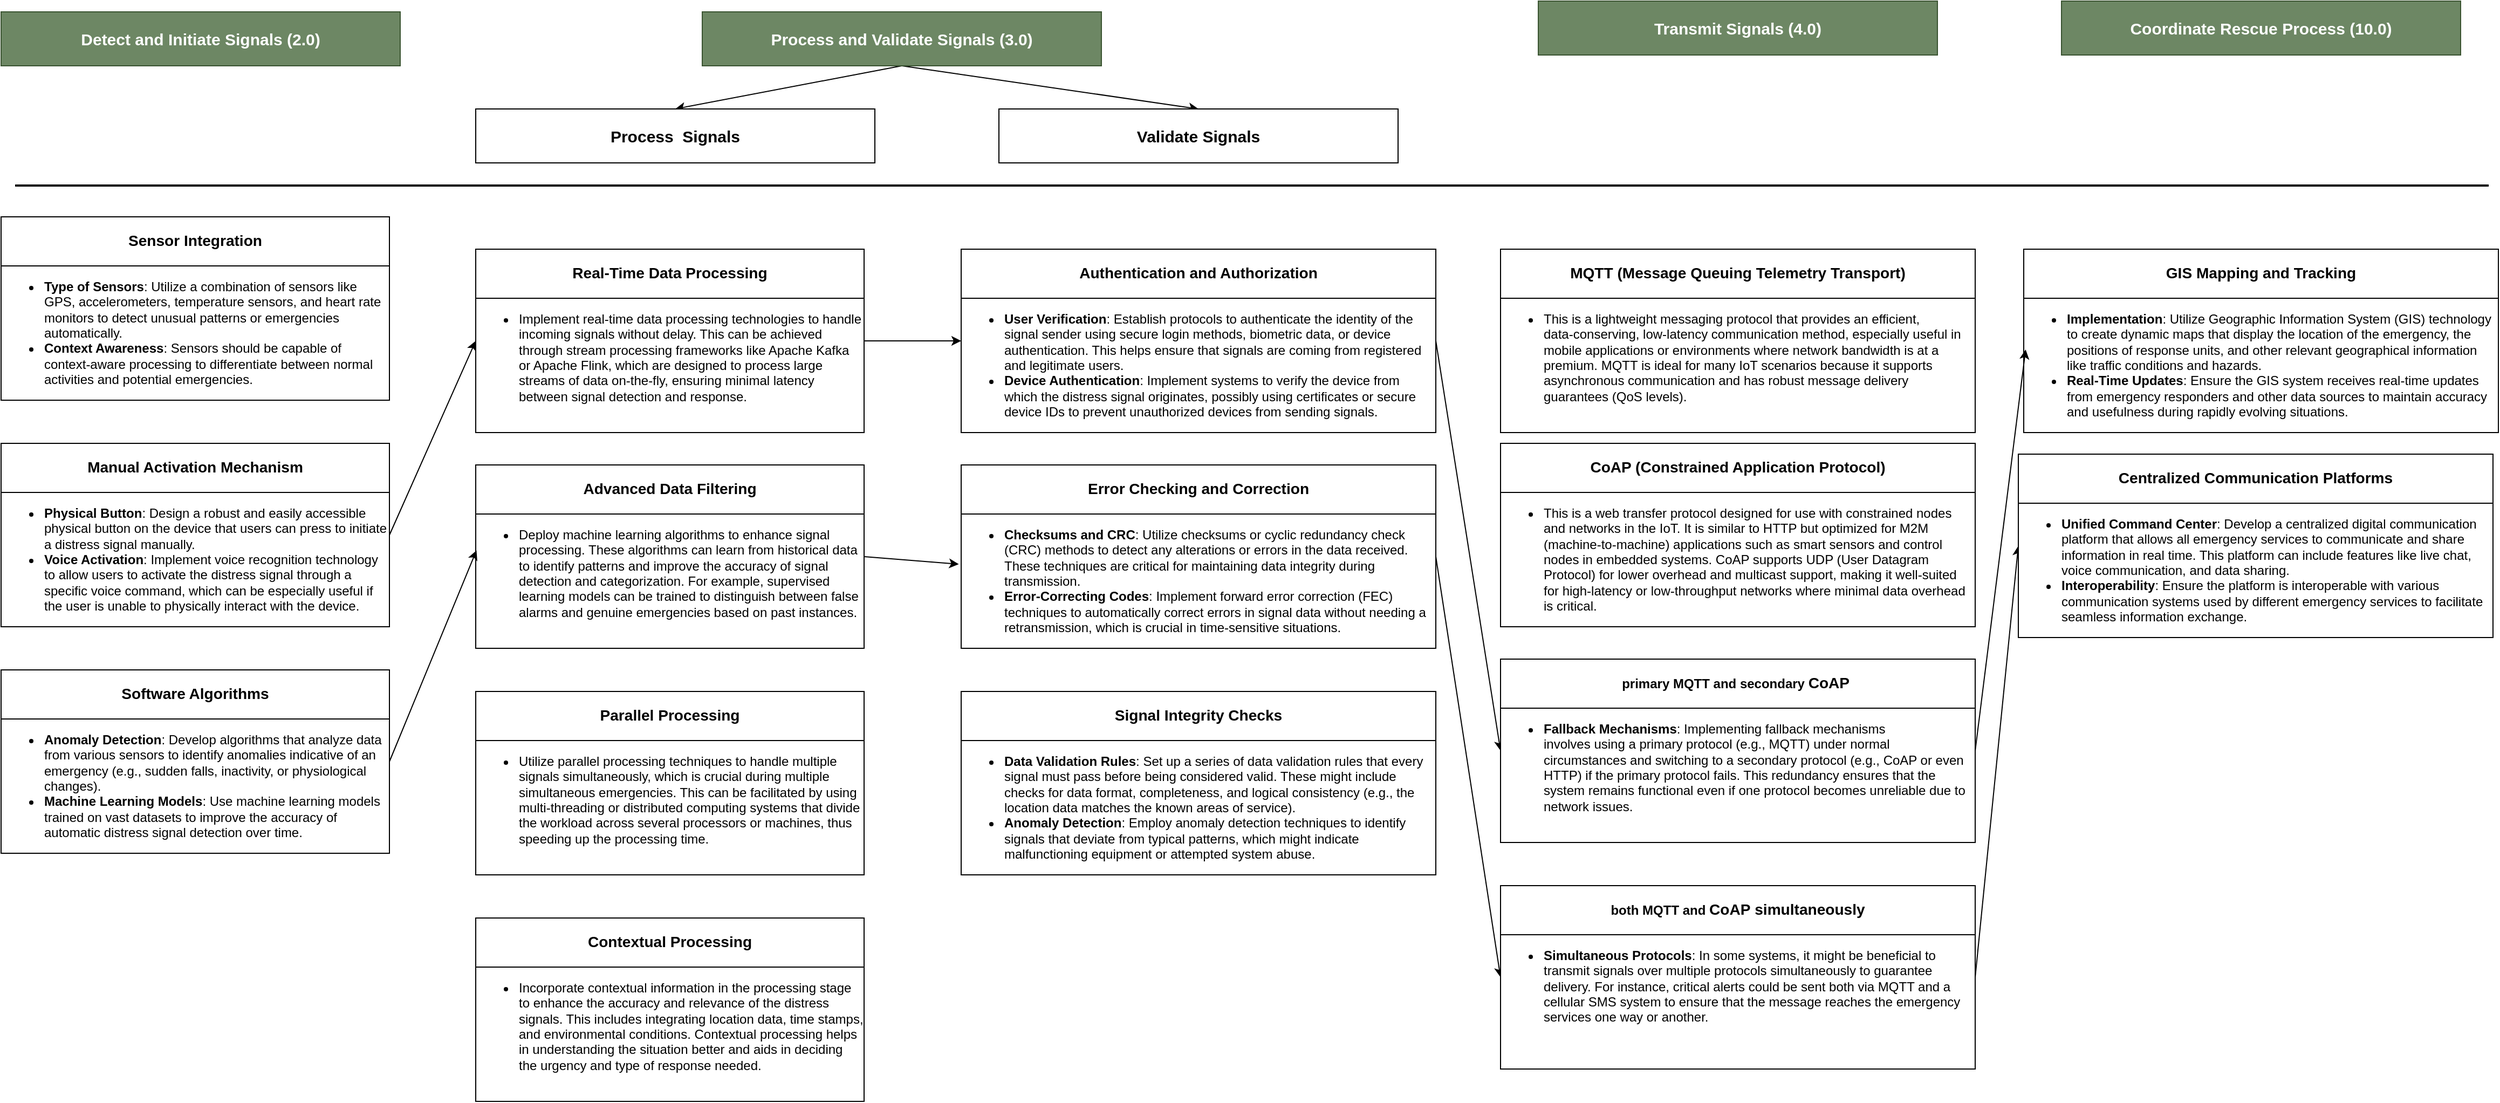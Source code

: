 <mxfile version="24.4.8" type="github">
  <diagram name="Page-1" id="fyQJrKO3HGvpboNa-rPu">
    <mxGraphModel dx="1434" dy="746" grid="0" gridSize="10" guides="1" tooltips="1" connect="1" arrows="1" fold="1" page="1" pageScale="1" pageWidth="2336" pageHeight="1654" math="0" shadow="0">
      <root>
        <mxCell id="0" />
        <mxCell id="1" parent="0" />
        <mxCell id="Rn9gUrKCNcuoDYYOBClU-2" value="&lt;strong style=&quot;font-size: 15px;&quot;&gt;Detect and Initiate Signals (2.0)&lt;/strong&gt;" style="whiteSpace=wrap;html=1;align=center;fontSize=15;fillColor=#6d8764;fontColor=#ffffff;strokeColor=#3A5431;" parent="1" vertex="1">
          <mxGeometry x="11" y="153" width="370" height="50" as="geometry" />
        </mxCell>
        <mxCell id="Rn9gUrKCNcuoDYYOBClU-6" value="" style="endArrow=none;html=1;rounded=0;strokeWidth=2;" parent="1" edge="1">
          <mxGeometry relative="1" as="geometry">
            <mxPoint x="24" y="314" as="sourcePoint" />
            <mxPoint x="2317" y="314" as="targetPoint" />
          </mxGeometry>
        </mxCell>
        <mxCell id="Rn9gUrKCNcuoDYYOBClU-21" value="&lt;h3 style=&quot;text-align: center;&quot;&gt;Sensor Integration&lt;/h3&gt;&lt;hr size=&quot;1&quot; style=&quot;border-style:solid;&quot;&gt;&lt;ul&gt;&lt;li&gt;&lt;strong&gt;&lt;strong style=&quot;background-color: initial;&quot;&gt;Type of Sensors&lt;/strong&gt;&lt;span style=&quot;background-color: initial; font-weight: normal;&quot;&gt;: Utilize a combination of sensors like GPS, accelerometers, temperature sensors, and heart rate monitors to detect unusual patterns or emergencies automatically.&lt;/span&gt;&lt;br&gt;&lt;/strong&gt;&lt;/li&gt;&lt;li&gt;&lt;strong&gt;Context Awareness&lt;/strong&gt;: Sensors should be capable of context-aware processing to differentiate between normal activities and potential emergencies.&lt;/li&gt;&lt;/ul&gt;" style="verticalAlign=top;align=left;overflow=fill;html=1;whiteSpace=wrap;" parent="1" vertex="1">
          <mxGeometry x="11" y="343" width="360" height="170" as="geometry" />
        </mxCell>
        <mxCell id="Rn9gUrKCNcuoDYYOBClU-48" style="edgeStyle=none;rounded=0;orthogonalLoop=1;jettySize=auto;html=1;exitX=1;exitY=0.5;exitDx=0;exitDy=0;entryX=0;entryY=0.5;entryDx=0;entryDy=0;" parent="1" source="Rn9gUrKCNcuoDYYOBClU-22" target="Rn9gUrKCNcuoDYYOBClU-28" edge="1">
          <mxGeometry relative="1" as="geometry">
            <mxPoint x="451" y="713" as="targetPoint" />
          </mxGeometry>
        </mxCell>
        <mxCell id="Rn9gUrKCNcuoDYYOBClU-22" value="&lt;h3 style=&quot;text-align: center;&quot;&gt;Manual Activation Mechanism&lt;/h3&gt;&lt;hr size=&quot;1&quot; style=&quot;border-style:solid;&quot;&gt;&lt;ul&gt;&lt;li&gt;&lt;strong&gt;Physical Button&lt;/strong&gt;: Design a robust and easily accessible physical button on the device that users can press to initiate a distress signal manually.&lt;/li&gt;&lt;li&gt;&lt;strong&gt;Voice Activation&lt;/strong&gt;: Implement voice recognition technology to allow users to activate the distress signal through a specific voice command, which can be especially useful if the user is unable to physically interact with the device.&lt;/li&gt;&lt;/ul&gt;" style="verticalAlign=top;align=left;overflow=fill;html=1;whiteSpace=wrap;" parent="1" vertex="1">
          <mxGeometry x="11" y="553" width="360" height="170" as="geometry" />
        </mxCell>
        <mxCell id="Rn9gUrKCNcuoDYYOBClU-24" value="&lt;h3 style=&quot;text-align: center;&quot;&gt;Software Algorithms&lt;/h3&gt;&lt;hr size=&quot;1&quot; style=&quot;border-style:solid;&quot;&gt;&lt;ul&gt;&lt;li&gt;&lt;strong&gt;Anomaly Detection&lt;/strong&gt;: Develop algorithms that analyze data from various sensors to identify anomalies indicative of an emergency (e.g., sudden falls, inactivity, or physiological changes).&lt;/li&gt;&lt;li&gt;&lt;strong&gt;Machine Learning Models&lt;/strong&gt;: Use machine learning models trained on vast datasets to improve the accuracy of automatic distress signal detection over time.&lt;/li&gt;&lt;/ul&gt;" style="verticalAlign=top;align=left;overflow=fill;html=1;whiteSpace=wrap;" parent="1" vertex="1">
          <mxGeometry x="11" y="763" width="360" height="170" as="geometry" />
        </mxCell>
        <mxCell id="Rn9gUrKCNcuoDYYOBClU-44" style="edgeStyle=none;rounded=0;orthogonalLoop=1;jettySize=auto;html=1;exitX=0.5;exitY=1;exitDx=0;exitDy=0;entryX=0.5;entryY=0;entryDx=0;entryDy=0;" parent="1" source="Rn9gUrKCNcuoDYYOBClU-25" target="Rn9gUrKCNcuoDYYOBClU-43" edge="1">
          <mxGeometry relative="1" as="geometry" />
        </mxCell>
        <mxCell id="Rn9gUrKCNcuoDYYOBClU-45" style="edgeStyle=none;rounded=0;orthogonalLoop=1;jettySize=auto;html=1;exitX=0.5;exitY=1;exitDx=0;exitDy=0;entryX=0.5;entryY=0;entryDx=0;entryDy=0;" parent="1" source="Rn9gUrKCNcuoDYYOBClU-25" target="Rn9gUrKCNcuoDYYOBClU-42" edge="1">
          <mxGeometry relative="1" as="geometry" />
        </mxCell>
        <mxCell id="Rn9gUrKCNcuoDYYOBClU-25" value="&lt;strong style=&quot;font-size: 15px;&quot;&gt;Process and Validate Signals (3.0)&lt;/strong&gt;" style="whiteSpace=wrap;html=1;align=center;fontSize=15;fillColor=#6d8764;fontColor=#ffffff;strokeColor=#3A5431;" parent="1" vertex="1">
          <mxGeometry x="661" y="153" width="370" height="50" as="geometry" />
        </mxCell>
        <mxCell id="Rn9gUrKCNcuoDYYOBClU-26" value="&lt;strong style=&quot;font-size: 15px;&quot;&gt;Transmit Signals (4.0)&lt;/strong&gt;" style="whiteSpace=wrap;html=1;align=center;fontSize=15;fillColor=#6d8764;fontColor=#ffffff;strokeColor=#3A5431;" parent="1" vertex="1">
          <mxGeometry x="1436" y="143" width="370" height="50" as="geometry" />
        </mxCell>
        <mxCell id="Rn9gUrKCNcuoDYYOBClU-27" value="&lt;strong style=&quot;font-size: 15px;&quot;&gt;Coordinate Rescue Process (10.0)&lt;/strong&gt;" style="whiteSpace=wrap;html=1;align=center;fontSize=15;fillColor=#6d8764;fontColor=#ffffff;strokeColor=#3A5431;" parent="1" vertex="1">
          <mxGeometry x="1921" y="143" width="370" height="50" as="geometry" />
        </mxCell>
        <mxCell id="Rn9gUrKCNcuoDYYOBClU-51" style="edgeStyle=none;rounded=0;orthogonalLoop=1;jettySize=auto;html=1;exitX=1;exitY=0.5;exitDx=0;exitDy=0;entryX=0;entryY=0.5;entryDx=0;entryDy=0;" parent="1" source="Rn9gUrKCNcuoDYYOBClU-28" target="Rn9gUrKCNcuoDYYOBClU-32" edge="1">
          <mxGeometry relative="1" as="geometry" />
        </mxCell>
        <mxCell id="Rn9gUrKCNcuoDYYOBClU-28" value="&lt;h3 style=&quot;text-align: center;&quot;&gt;&lt;strong&gt;Real-Time Data Processing&lt;/strong&gt;&lt;/h3&gt;&lt;hr size=&quot;1&quot; style=&quot;border-style:solid;&quot;&gt;&lt;ul&gt;&lt;li&gt;Implement real-time data processing technologies to handle incoming signals without delay. This can be achieved through stream processing frameworks like Apache Kafka or Apache Flink, which are designed to process large streams of data on-the-fly, ensuring minimal latency between signal detection and response.&lt;br&gt;&lt;/li&gt;&lt;/ul&gt;" style="verticalAlign=top;align=left;overflow=fill;html=1;whiteSpace=wrap;" parent="1" vertex="1">
          <mxGeometry x="451" y="373" width="360" height="170" as="geometry" />
        </mxCell>
        <mxCell id="Rn9gUrKCNcuoDYYOBClU-29" value="&lt;h3 style=&quot;text-align: center;&quot;&gt;&lt;strong&gt;Advanced Data Filtering&lt;/strong&gt;&lt;/h3&gt;&lt;hr size=&quot;1&quot; style=&quot;border-style:solid;&quot;&gt;&lt;ul&gt;&lt;li&gt;Deploy machine learning algorithms to enhance signal processing. These algorithms can learn from historical data to identify patterns and improve the accuracy of signal detection and categorization. For example, supervised learning models can be trained to distinguish between false alarms and genuine emergencies based on past instances.&lt;br&gt;&lt;/li&gt;&lt;/ul&gt;" style="verticalAlign=top;align=left;overflow=fill;html=1;whiteSpace=wrap;" parent="1" vertex="1">
          <mxGeometry x="451" y="573" width="360" height="170" as="geometry" />
        </mxCell>
        <mxCell id="Rn9gUrKCNcuoDYYOBClU-30" value="&lt;h3 style=&quot;text-align: center;&quot;&gt;&lt;strong&gt;Parallel Processing&lt;/strong&gt;&lt;/h3&gt;&lt;hr size=&quot;1&quot; style=&quot;border-style:solid;&quot;&gt;&lt;ul&gt;&lt;li&gt;Utilize parallel processing techniques to handle multiple signals simultaneously, which is crucial during multiple simultaneous emergencies. This can be facilitated by using multi-threading or distributed computing systems that divide the workload across several processors or machines, thus speeding up the processing time.&lt;br&gt;&lt;/li&gt;&lt;/ul&gt;" style="verticalAlign=top;align=left;overflow=fill;html=1;whiteSpace=wrap;" parent="1" vertex="1">
          <mxGeometry x="451" y="783" width="360" height="170" as="geometry" />
        </mxCell>
        <mxCell id="Rn9gUrKCNcuoDYYOBClU-31" value="&lt;h3 style=&quot;text-align: center;&quot;&gt;&lt;strong&gt;Contextual Processing&lt;/strong&gt;&lt;/h3&gt;&lt;hr size=&quot;1&quot; style=&quot;border-style:solid;&quot;&gt;&lt;ul&gt;&lt;li&gt;Incorporate contextual information in the processing stage to enhance the accuracy and relevance of the distress signals. This includes integrating location data, time stamps, and environmental conditions. Contextual processing helps in understanding the situation better and aids in deciding the urgency and type of response needed.&lt;br&gt;&lt;/li&gt;&lt;/ul&gt;" style="verticalAlign=top;align=left;overflow=fill;html=1;whiteSpace=wrap;" parent="1" vertex="1">
          <mxGeometry x="451" y="993" width="360" height="170" as="geometry" />
        </mxCell>
        <mxCell id="Rn9gUrKCNcuoDYYOBClU-53" style="edgeStyle=none;rounded=0;orthogonalLoop=1;jettySize=auto;html=1;exitX=1;exitY=0.5;exitDx=0;exitDy=0;entryX=0;entryY=0.5;entryDx=0;entryDy=0;" parent="1" source="Rn9gUrKCNcuoDYYOBClU-32" target="Rn9gUrKCNcuoDYYOBClU-40" edge="1">
          <mxGeometry relative="1" as="geometry" />
        </mxCell>
        <mxCell id="Rn9gUrKCNcuoDYYOBClU-32" value="&lt;h3 style=&quot;text-align: center;&quot;&gt;&lt;strong&gt;Authentication and Authorization&lt;/strong&gt;&lt;/h3&gt;&lt;hr size=&quot;1&quot; style=&quot;border-style:solid;&quot;&gt;&lt;ul&gt;&lt;li&gt;&lt;strong&gt;User Verification&lt;/strong&gt;: Establish protocols to authenticate the identity of the signal sender using secure login methods, biometric data, or device authentication. This helps ensure that signals are coming from registered and legitimate users.&lt;/li&gt;&lt;li&gt;&lt;strong&gt;Device Authentication&lt;/strong&gt;: Implement systems to verify the device from which the distress signal originates, possibly using certificates or secure device IDs to prevent unauthorized devices from sending signals.&lt;/li&gt;&lt;/ul&gt;" style="verticalAlign=top;align=left;overflow=fill;html=1;whiteSpace=wrap;" parent="1" vertex="1">
          <mxGeometry x="901" y="373" width="440" height="170" as="geometry" />
        </mxCell>
        <mxCell id="Rn9gUrKCNcuoDYYOBClU-52" style="edgeStyle=none;rounded=0;orthogonalLoop=1;jettySize=auto;html=1;exitX=1;exitY=0.5;exitDx=0;exitDy=0;entryX=0;entryY=0.5;entryDx=0;entryDy=0;" parent="1" source="Rn9gUrKCNcuoDYYOBClU-33" target="Rn9gUrKCNcuoDYYOBClU-41" edge="1">
          <mxGeometry relative="1" as="geometry" />
        </mxCell>
        <mxCell id="Rn9gUrKCNcuoDYYOBClU-33" value="&lt;h3 style=&quot;text-align: center;&quot;&gt;&lt;strong&gt;Error Checking and Correction&lt;/strong&gt;&lt;/h3&gt;&lt;hr size=&quot;1&quot; style=&quot;border-style:solid;&quot;&gt;&lt;ul&gt;&lt;li&gt;&lt;strong&gt;Checksums and CRC&lt;/strong&gt;: Utilize checksums or cyclic redundancy check (CRC) methods to detect any alterations or errors in the data received. These techniques are critical for maintaining data integrity during transmission.&lt;/li&gt;&lt;li&gt;&lt;strong&gt;Error-Correcting Codes&lt;/strong&gt;: Implement forward error correction (FEC) techniques to automatically correct errors in signal data without needing a retransmission, which is crucial in time-sensitive situations.&lt;/li&gt;&lt;/ul&gt;" style="verticalAlign=top;align=left;overflow=fill;html=1;whiteSpace=wrap;" parent="1" vertex="1">
          <mxGeometry x="901" y="573" width="440" height="170" as="geometry" />
        </mxCell>
        <mxCell id="Rn9gUrKCNcuoDYYOBClU-34" value="&lt;h3 style=&quot;text-align: center;&quot;&gt;&lt;strong&gt;Signal Integrity Checks&lt;/strong&gt;&lt;/h3&gt;&lt;hr size=&quot;1&quot; style=&quot;border-style:solid;&quot;&gt;&lt;ul&gt;&lt;li&gt;&lt;strong&gt;Data Validation Rules&lt;/strong&gt;: Set up a series of data validation rules that every signal must pass before being considered valid. These might include checks for data format, completeness, and logical consistency (e.g., the location data matches the known areas of service).&lt;/li&gt;&lt;li&gt;&lt;strong&gt;Anomaly Detection&lt;/strong&gt;: Employ anomaly detection techniques to identify signals that deviate from typical patterns, which might indicate malfunctioning equipment or attempted system abuse.&lt;/li&gt;&lt;/ul&gt;" style="verticalAlign=top;align=left;overflow=fill;html=1;whiteSpace=wrap;" parent="1" vertex="1">
          <mxGeometry x="901" y="783" width="440" height="170" as="geometry" />
        </mxCell>
        <mxCell id="Rn9gUrKCNcuoDYYOBClU-35" value="&lt;h3 style=&quot;text-align: center;&quot;&gt;&lt;strong&gt;MQTT (Message Queuing Telemetry Transport)&lt;/strong&gt;&lt;br&gt;&lt;/h3&gt;&lt;hr size=&quot;1&quot; style=&quot;border-style:solid;&quot;&gt;&lt;ul&gt;&lt;li&gt;This is a lightweight messaging protocol that provides an efficient, &lt;br&gt;data-conserving, low-latency communication method, especially useful in &lt;br&gt;mobile applications or environments where network bandwidth is at a &lt;br&gt;premium. MQTT is ideal for many IoT scenarios because it supports &lt;br&gt;asynchronous communication and has robust message delivery guarantees (QoS levels).&lt;br&gt;&lt;/li&gt;&lt;/ul&gt;" style="verticalAlign=top;align=left;overflow=fill;html=1;whiteSpace=wrap;" parent="1" vertex="1">
          <mxGeometry x="1401" y="373" width="440" height="170" as="geometry" />
        </mxCell>
        <mxCell id="Rn9gUrKCNcuoDYYOBClU-36" value="&lt;h3 style=&quot;text-align: center;&quot;&gt;&lt;strong&gt;CoAP (Constrained Application Protocol)&lt;/strong&gt;&lt;br&gt;&lt;/h3&gt;&lt;hr size=&quot;1&quot; style=&quot;border-style:solid;&quot;&gt;&lt;ul&gt;&lt;li&gt;This is a web transfer protocol designed for use with constrained nodes &lt;br&gt;and networks in the IoT. It is similar to HTTP but optimized for M2M &lt;br&gt;(machine-to-machine) applications such as smart sensors and control &lt;br&gt;nodes in embedded systems. CoAP supports UDP (User Datagram Protocol) for lower overhead and multicast support, making it well-suited for high-latency or low-throughput networks where minimal data overhead is critical.&lt;br&gt;&lt;/li&gt;&lt;/ul&gt;" style="verticalAlign=top;align=left;overflow=fill;html=1;whiteSpace=wrap;" parent="1" vertex="1">
          <mxGeometry x="1401" y="553" width="440" height="170" as="geometry" />
        </mxCell>
        <mxCell id="Rn9gUrKCNcuoDYYOBClU-40" value="&lt;h3 style=&quot;text-align: center;&quot;&gt;&lt;strong style=&quot;background-color: initial; font-size: 12px;&quot;&gt;primary MQTT and secondary&amp;nbsp;&lt;/strong&gt;&lt;strong&gt;CoAP&amp;nbsp;&lt;/strong&gt;&lt;br&gt;&lt;/h3&gt;&lt;hr size=&quot;1&quot; style=&quot;border-style:solid;&quot;&gt;&lt;ul&gt;&lt;li&gt;&lt;strong&gt;Fallback Mechanisms&lt;/strong&gt;: Implementing fallback mechanisms &lt;br/&gt;involves using a primary protocol (e.g., MQTT) under normal &lt;br/&gt;circumstances and switching to a secondary protocol (e.g., CoAP or even &lt;br/&gt;HTTP) if the primary protocol fails. This redundancy ensures that the &lt;br/&gt;system remains functional even if one protocol becomes unreliable due to&lt;br/&gt; network issues.&lt;br&gt;&lt;/li&gt;&lt;/ul&gt;" style="verticalAlign=top;align=left;overflow=fill;html=1;whiteSpace=wrap;" parent="1" vertex="1">
          <mxGeometry x="1401" y="753" width="440" height="170" as="geometry" />
        </mxCell>
        <mxCell id="Rn9gUrKCNcuoDYYOBClU-55" style="edgeStyle=none;rounded=0;orthogonalLoop=1;jettySize=auto;html=1;exitX=1;exitY=0.5;exitDx=0;exitDy=0;entryX=0;entryY=0.5;entryDx=0;entryDy=0;" parent="1" source="Rn9gUrKCNcuoDYYOBClU-41" target="Rn9gUrKCNcuoDYYOBClU-47" edge="1">
          <mxGeometry relative="1" as="geometry" />
        </mxCell>
        <mxCell id="Rn9gUrKCNcuoDYYOBClU-41" value="&lt;h3 style=&quot;text-align: center;&quot;&gt;&lt;strong style=&quot;background-color: initial; font-size: 12px;&quot;&gt;both MQTT and &lt;/strong&gt;&lt;strong&gt;CoAP&amp;nbsp;&lt;/strong&gt;simultaneously&lt;br&gt;&lt;/h3&gt;&lt;hr size=&quot;1&quot; style=&quot;border-style:solid;&quot;&gt;&lt;ul&gt;&lt;li&gt;&lt;strong&gt;Simultaneous Protocols&lt;/strong&gt;: In some systems, it might be beneficial to transmit signals over multiple protocols simultaneously to guarantee delivery. For instance, critical alerts could be sent both via MQTT and a cellular SMS system to ensure that the message reaches the emergency services one way or another.&lt;br&gt;&lt;/li&gt;&lt;/ul&gt;" style="verticalAlign=top;align=left;overflow=fill;html=1;whiteSpace=wrap;" parent="1" vertex="1">
          <mxGeometry x="1401" y="963" width="440" height="170" as="geometry" />
        </mxCell>
        <mxCell id="Rn9gUrKCNcuoDYYOBClU-42" value="&lt;strong style=&quot;font-size: 15px;&quot;&gt;Validate Signals&lt;/strong&gt;" style="whiteSpace=wrap;html=1;align=center;fontSize=15;" parent="1" vertex="1">
          <mxGeometry x="936" y="243" width="370" height="50" as="geometry" />
        </mxCell>
        <mxCell id="Rn9gUrKCNcuoDYYOBClU-43" value="&lt;strong style=&quot;font-size: 15px;&quot;&gt;Process&amp;nbsp; Signals&lt;/strong&gt;" style="whiteSpace=wrap;html=1;align=center;fontSize=15;" parent="1" vertex="1">
          <mxGeometry x="451" y="243" width="370" height="50" as="geometry" />
        </mxCell>
        <mxCell id="Rn9gUrKCNcuoDYYOBClU-46" value="&lt;h3 style=&quot;text-align: center;&quot;&gt;&lt;strong&gt;GIS Mapping and Tracking&lt;/strong&gt;&lt;/h3&gt;&lt;hr size=&quot;1&quot; style=&quot;border-style:solid;&quot;&gt;&lt;ul&gt;&lt;li&gt;&lt;strong&gt;Implementation&lt;/strong&gt;: Utilize Geographic Information System (GIS) technology to create dynamic maps that display the location of the emergency, the positions of response units, and other relevant geographical information like traffic conditions and hazards.&lt;/li&gt;&lt;li&gt;&lt;strong&gt;Real-Time Updates&lt;/strong&gt;: Ensure the GIS system receives real-time updates from emergency responders and other data sources to maintain accuracy and usefulness during rapidly evolving situations.&lt;/li&gt;&lt;/ul&gt;" style="verticalAlign=top;align=left;overflow=fill;html=1;whiteSpace=wrap;" parent="1" vertex="1">
          <mxGeometry x="1886" y="373" width="440" height="170" as="geometry" />
        </mxCell>
        <mxCell id="Rn9gUrKCNcuoDYYOBClU-47" value="&lt;h3 style=&quot;text-align: center;&quot;&gt;&lt;strong&gt;Centralized Communication Platforms&lt;/strong&gt;&lt;/h3&gt;&lt;hr size=&quot;1&quot; style=&quot;border-style:solid;&quot;&gt;&lt;ul&gt;&lt;li&gt;&lt;strong&gt;Unified Command Center&lt;/strong&gt;: Develop a centralized digital communication platform that allows all emergency services to communicate and share information in real time. This platform can include features like live chat, voice communication, and data sharing.&lt;/li&gt;&lt;li&gt;&lt;strong&gt;Interoperability&lt;/strong&gt;: Ensure the platform is interoperable with various communication systems used by different emergency services to facilitate seamless information exchange.&lt;/li&gt;&lt;/ul&gt;" style="verticalAlign=top;align=left;overflow=fill;html=1;whiteSpace=wrap;" parent="1" vertex="1">
          <mxGeometry x="1881" y="563" width="440" height="170" as="geometry" />
        </mxCell>
        <mxCell id="Rn9gUrKCNcuoDYYOBClU-49" style="edgeStyle=none;rounded=0;orthogonalLoop=1;jettySize=auto;html=1;exitX=1;exitY=0.5;exitDx=0;exitDy=0;entryX=0.002;entryY=0.466;entryDx=0;entryDy=0;entryPerimeter=0;" parent="1" source="Rn9gUrKCNcuoDYYOBClU-24" target="Rn9gUrKCNcuoDYYOBClU-29" edge="1">
          <mxGeometry relative="1" as="geometry" />
        </mxCell>
        <mxCell id="Rn9gUrKCNcuoDYYOBClU-50" style="edgeStyle=none;rounded=0;orthogonalLoop=1;jettySize=auto;html=1;exitX=1;exitY=0.5;exitDx=0;exitDy=0;entryX=-0.005;entryY=0.541;entryDx=0;entryDy=0;entryPerimeter=0;" parent="1" source="Rn9gUrKCNcuoDYYOBClU-29" target="Rn9gUrKCNcuoDYYOBClU-33" edge="1">
          <mxGeometry relative="1" as="geometry" />
        </mxCell>
        <mxCell id="Rn9gUrKCNcuoDYYOBClU-54" style="edgeStyle=none;rounded=0;orthogonalLoop=1;jettySize=auto;html=1;exitX=1;exitY=0.5;exitDx=0;exitDy=0;entryX=0.004;entryY=0.547;entryDx=0;entryDy=0;entryPerimeter=0;" parent="1" source="Rn9gUrKCNcuoDYYOBClU-40" target="Rn9gUrKCNcuoDYYOBClU-46" edge="1">
          <mxGeometry relative="1" as="geometry" />
        </mxCell>
      </root>
    </mxGraphModel>
  </diagram>
</mxfile>
